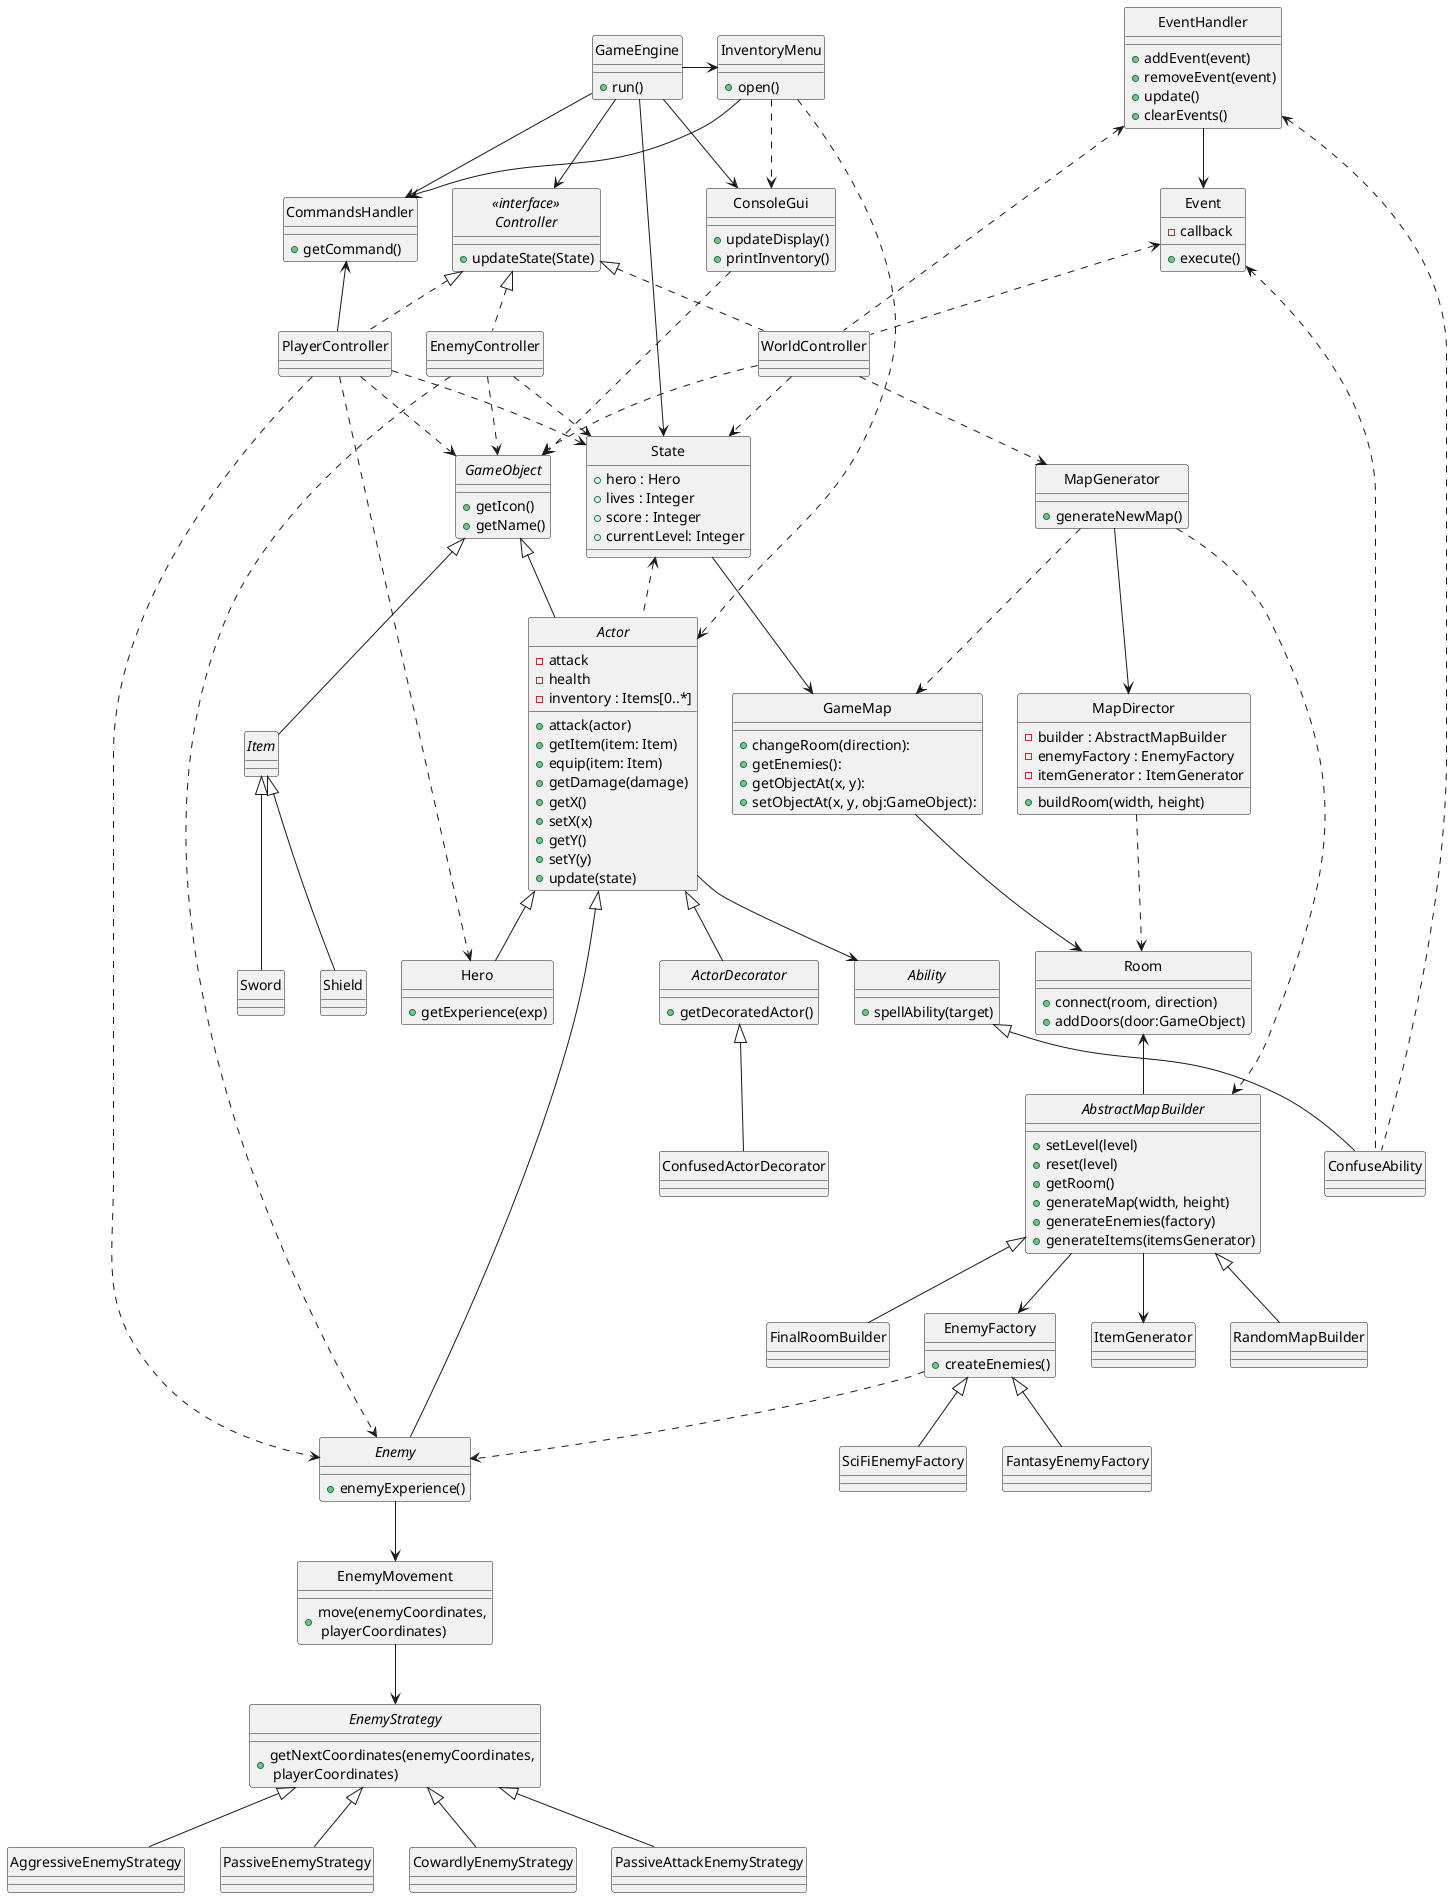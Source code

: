 @startuml
skinparam style strictuml

ConsoleGui  <-- GameEngine

class ConsoleGui {
+updateDisplay()
+printInventory()
}

class CommandsHandler {
+getCommand()
}

class GameEngine {
+run()
}


GameEngine --> "<<interface>>\nController"
GameEngine -> CommandsHandler
GameEngine --> State


abstract class GameObject {
+getIcon()
+getName()
}

EnemyController ..> GameObject
PlayerController ..> GameObject
WorldController ..> GameObject

GameObject <|-- Actor
GameObject <|-- Item
abstract class Item {
}



Item <|-- Sword
class Sword {
}
Item <|-- Shield
class Shield {
}

'abstract class GameObject {
'}

abstract class Actor {
-attack
-health
-inventory : Items[0..*]
+attack(actor)
+getItem(item: Item)
+equip(item: Item)
+getDamage(damage)
+getX()
+setX(x)
+getY()
+setY(y)
+update(state)
}


'"<<interface>>\nController"
interface "<<interface>>\nController" {
+updateState(State)
}

"<<interface>>\nController" <|.. EnemyController
EnemyController ..> State
EnemyController ...> Enemy
class EnemyController {
}

"<<interface>>\nController" <|.. WorldController
WorldController ..> State
'WorldController ..> Item
class WorldController {
}

"<<interface>>\nController" <|.. PlayerController
PlayerController ..> State
PlayerController ..> Hero
PlayerController ..> Enemy
class PlayerController {
}
CommandsHandler <- PlayerController


GameEngine -> InventoryMenu
InventoryMenu ..> Actor
InventoryMenu --> CommandsHandler
InventoryMenu ..> ConsoleGui
ConsoleGui ...> GameObject
class InventoryMenu {
+open()
}


Actor <|-- Hero
class Hero {
+getExperience(exp)
}


Actor <|-- Enemy
abstract class Enemy {
+enemyExperience()
}

class State {
+hero : Hero
+lives : Integer
+score : Integer
+currentLevel: Integer
}
State --> GameMap



WorldController ..> MapGenerator

'class ItemGenerator {
'+generateItems()
'}
'ItemGenerator ..> Item

'class EnemyGenerator {
'+generateEnemies()
'}
'EnemyGenerator ..> Enemy
class MapGenerator {
+generateNewMap()
}
MapGenerator ..> GameMap
'MapGenerator --> EnemyGenerator
'MapGenerator --> ItemGenerator

class GameMap {
+changeRoom(direction):
+getEnemies():
+getObjectAt(x, y):
+setObjectAt(x, y, obj:GameObject):
}
GameMap --> Room

class Room {
+connect(room, direction)
+addDoors(door:GameObject)
}

State <.. Actor

abstract class EnemyStrategy {
+getNextCoordinates(enemyCoordinates,\n playerCoordinates)
}

EnemyStrategy <|-- AggressiveEnemyStrategy
EnemyStrategy <|-- PassiveEnemyStrategy
EnemyStrategy <|-- CowardlyEnemyStrategy
EnemyStrategy <|-- PassiveAttackEnemyStrategy

class AggressiveEnemyStrategy {
}
class PassiveEnemyStrategy {
}
class CowardlyEnemyStrategy {
}
class PassiveAttackEnemyStrategy {
}

class EnemyMovement {
+move(enemyCoordinates,\n playerCoordinates)
}

EnemyMovement --> EnemyStrategy
Enemy --> EnemyMovement


abstract class ActorDecorator {
+getDecoratedActor()
}

class ConfusedActorDecorator {
}

 Actor <|-- ActorDecorator
 ActorDecorator <|-- ConfusedActorDecorator


Actor --> Ability
abstract class Ability {
+spellAbility(target)
}

class ConfuseAbility {
}
Event <.. ConfuseAbility
EventHandler <.. ConfuseAbility

Event <.. WorldController
EventHandler <.. WorldController


Ability <|-- ConfuseAbility

class Event {
-callback
+execute()
}

EventHandler --> Event
class EventHandler {
+addEvent(event)
+removeEvent(event)
+update()
+clearEvents()
}

class EnemyFactory {
+createEnemies()
}
EnemyFactory ..> Enemy


EnemyFactory <|-- FantasyEnemyFactory
EnemyFactory <|-- SciFiEnemyFactory

class FantasyEnemyFactory {
}

class SciFiEnemyFactory {
}


MapGenerator ..> AbstractMapBuilder
Room <-- AbstractMapBuilder
AbstractMapBuilder --> EnemyFactory
AbstractMapBuilder --> ItemGenerator
abstract class AbstractMapBuilder {
+setLevel(level)
+reset(level)
+getRoom()
+generateMap(width, height)
+generateEnemies(factory)
+generateItems(itemsGenerator)
}

AbstractMapBuilder <|-- RandomMapBuilder
class RandomMapBuilder {
}
AbstractMapBuilder <|-- FinalRoomBuilder
class FinalRoomBuilder {
}


MapGenerator --> MapDirector
class MapDirector {
-builder : AbstractMapBuilder
-enemyFactory : EnemyFactory
-itemGenerator : ItemGenerator
+buildRoom(width, height)
}
MapDirector ..> Room

@enduml
